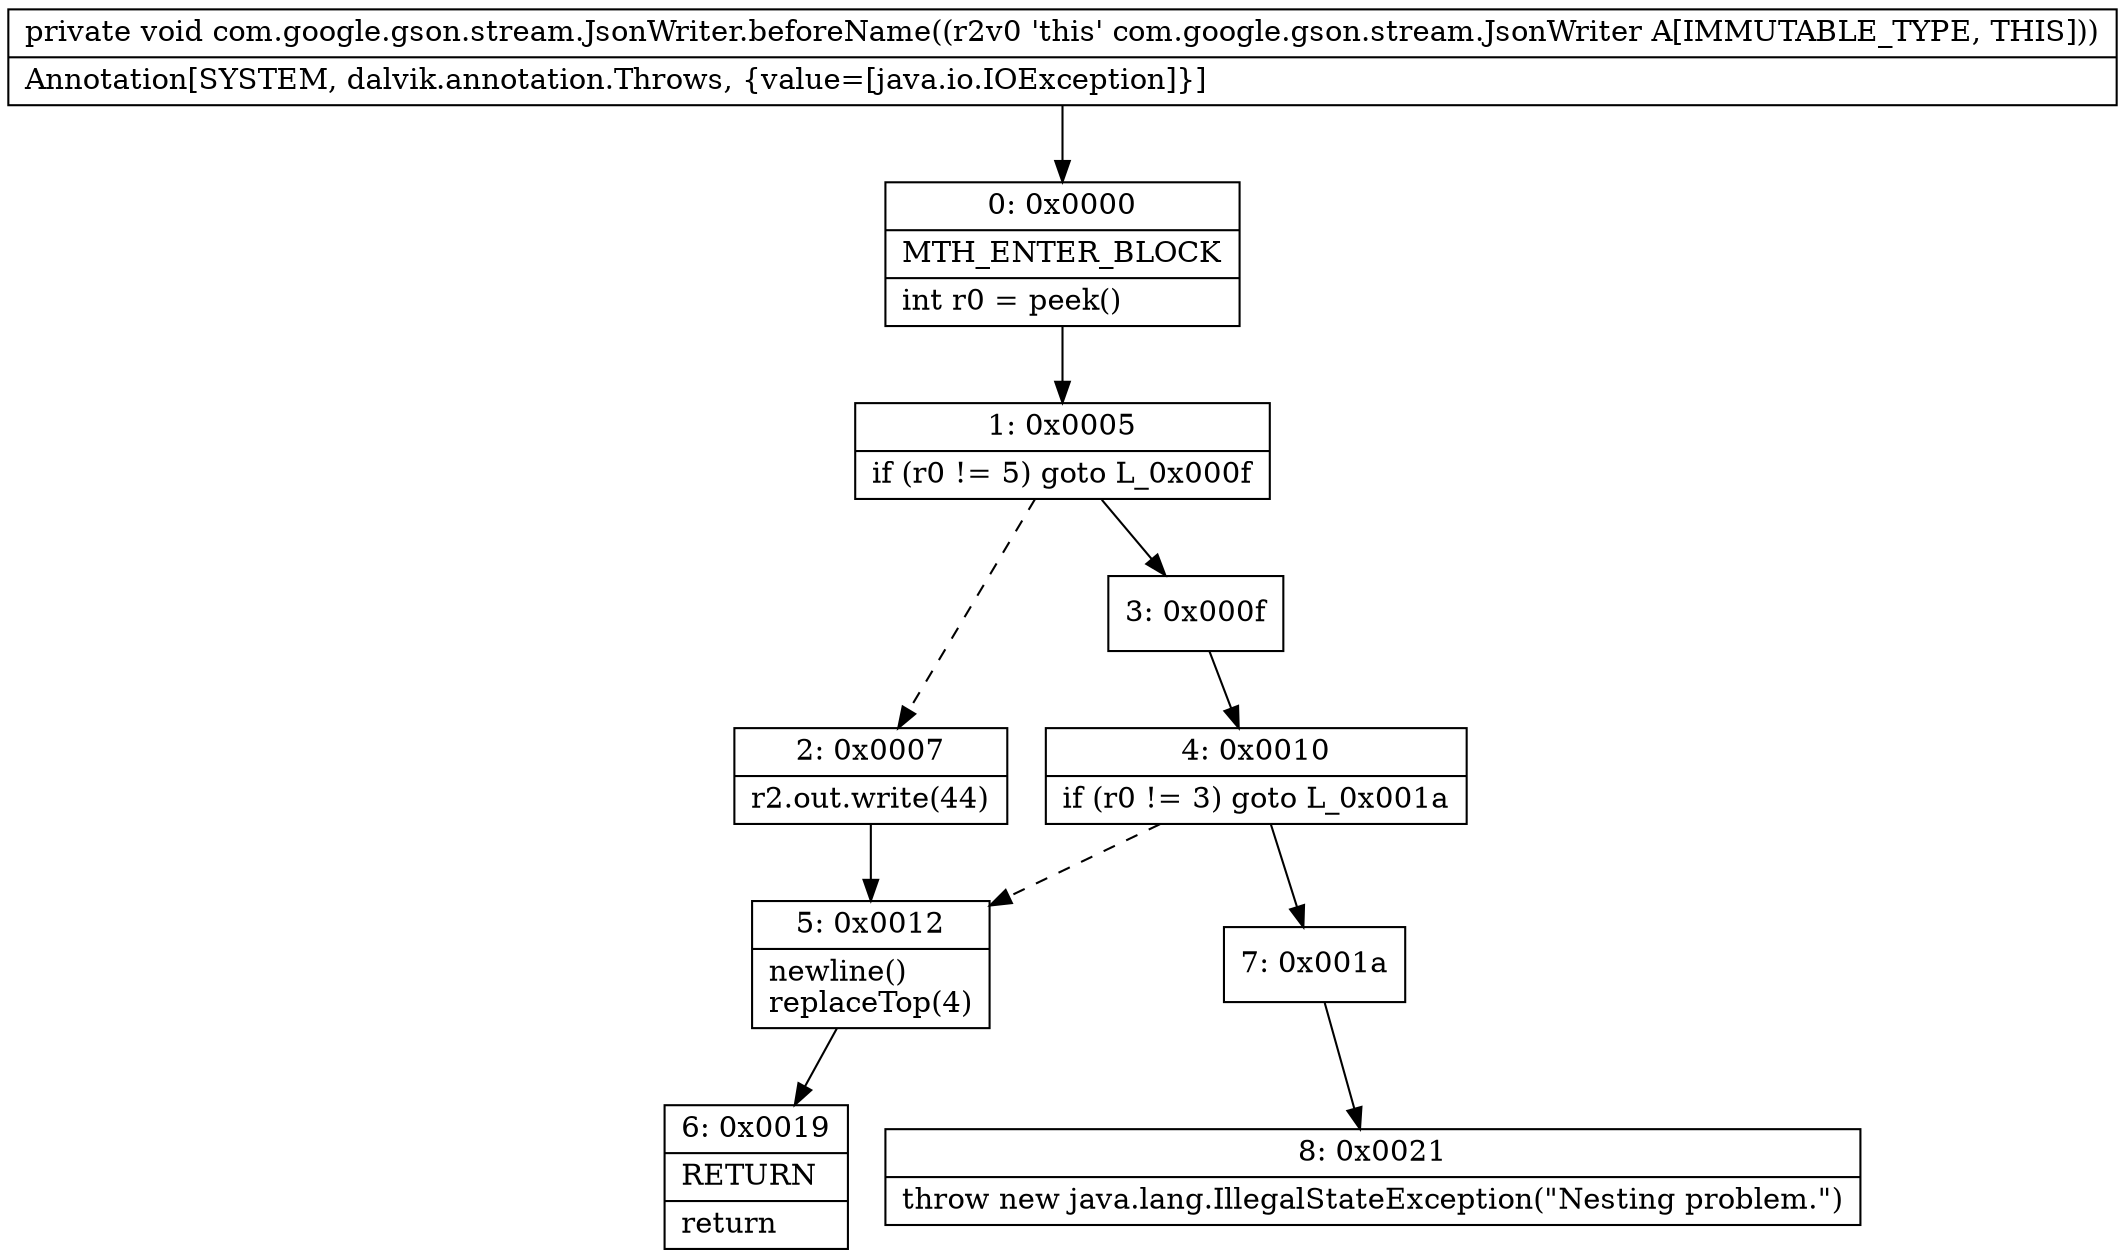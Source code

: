 digraph "CFG forcom.google.gson.stream.JsonWriter.beforeName()V" {
Node_0 [shape=record,label="{0\:\ 0x0000|MTH_ENTER_BLOCK\l|int r0 = peek()\l}"];
Node_1 [shape=record,label="{1\:\ 0x0005|if (r0 != 5) goto L_0x000f\l}"];
Node_2 [shape=record,label="{2\:\ 0x0007|r2.out.write(44)\l}"];
Node_3 [shape=record,label="{3\:\ 0x000f}"];
Node_4 [shape=record,label="{4\:\ 0x0010|if (r0 != 3) goto L_0x001a\l}"];
Node_5 [shape=record,label="{5\:\ 0x0012|newline()\lreplaceTop(4)\l}"];
Node_6 [shape=record,label="{6\:\ 0x0019|RETURN\l|return\l}"];
Node_7 [shape=record,label="{7\:\ 0x001a}"];
Node_8 [shape=record,label="{8\:\ 0x0021|throw new java.lang.IllegalStateException(\"Nesting problem.\")\l}"];
MethodNode[shape=record,label="{private void com.google.gson.stream.JsonWriter.beforeName((r2v0 'this' com.google.gson.stream.JsonWriter A[IMMUTABLE_TYPE, THIS]))  | Annotation[SYSTEM, dalvik.annotation.Throws, \{value=[java.io.IOException]\}]\l}"];
MethodNode -> Node_0;
Node_0 -> Node_1;
Node_1 -> Node_2[style=dashed];
Node_1 -> Node_3;
Node_2 -> Node_5;
Node_3 -> Node_4;
Node_4 -> Node_5[style=dashed];
Node_4 -> Node_7;
Node_5 -> Node_6;
Node_7 -> Node_8;
}

